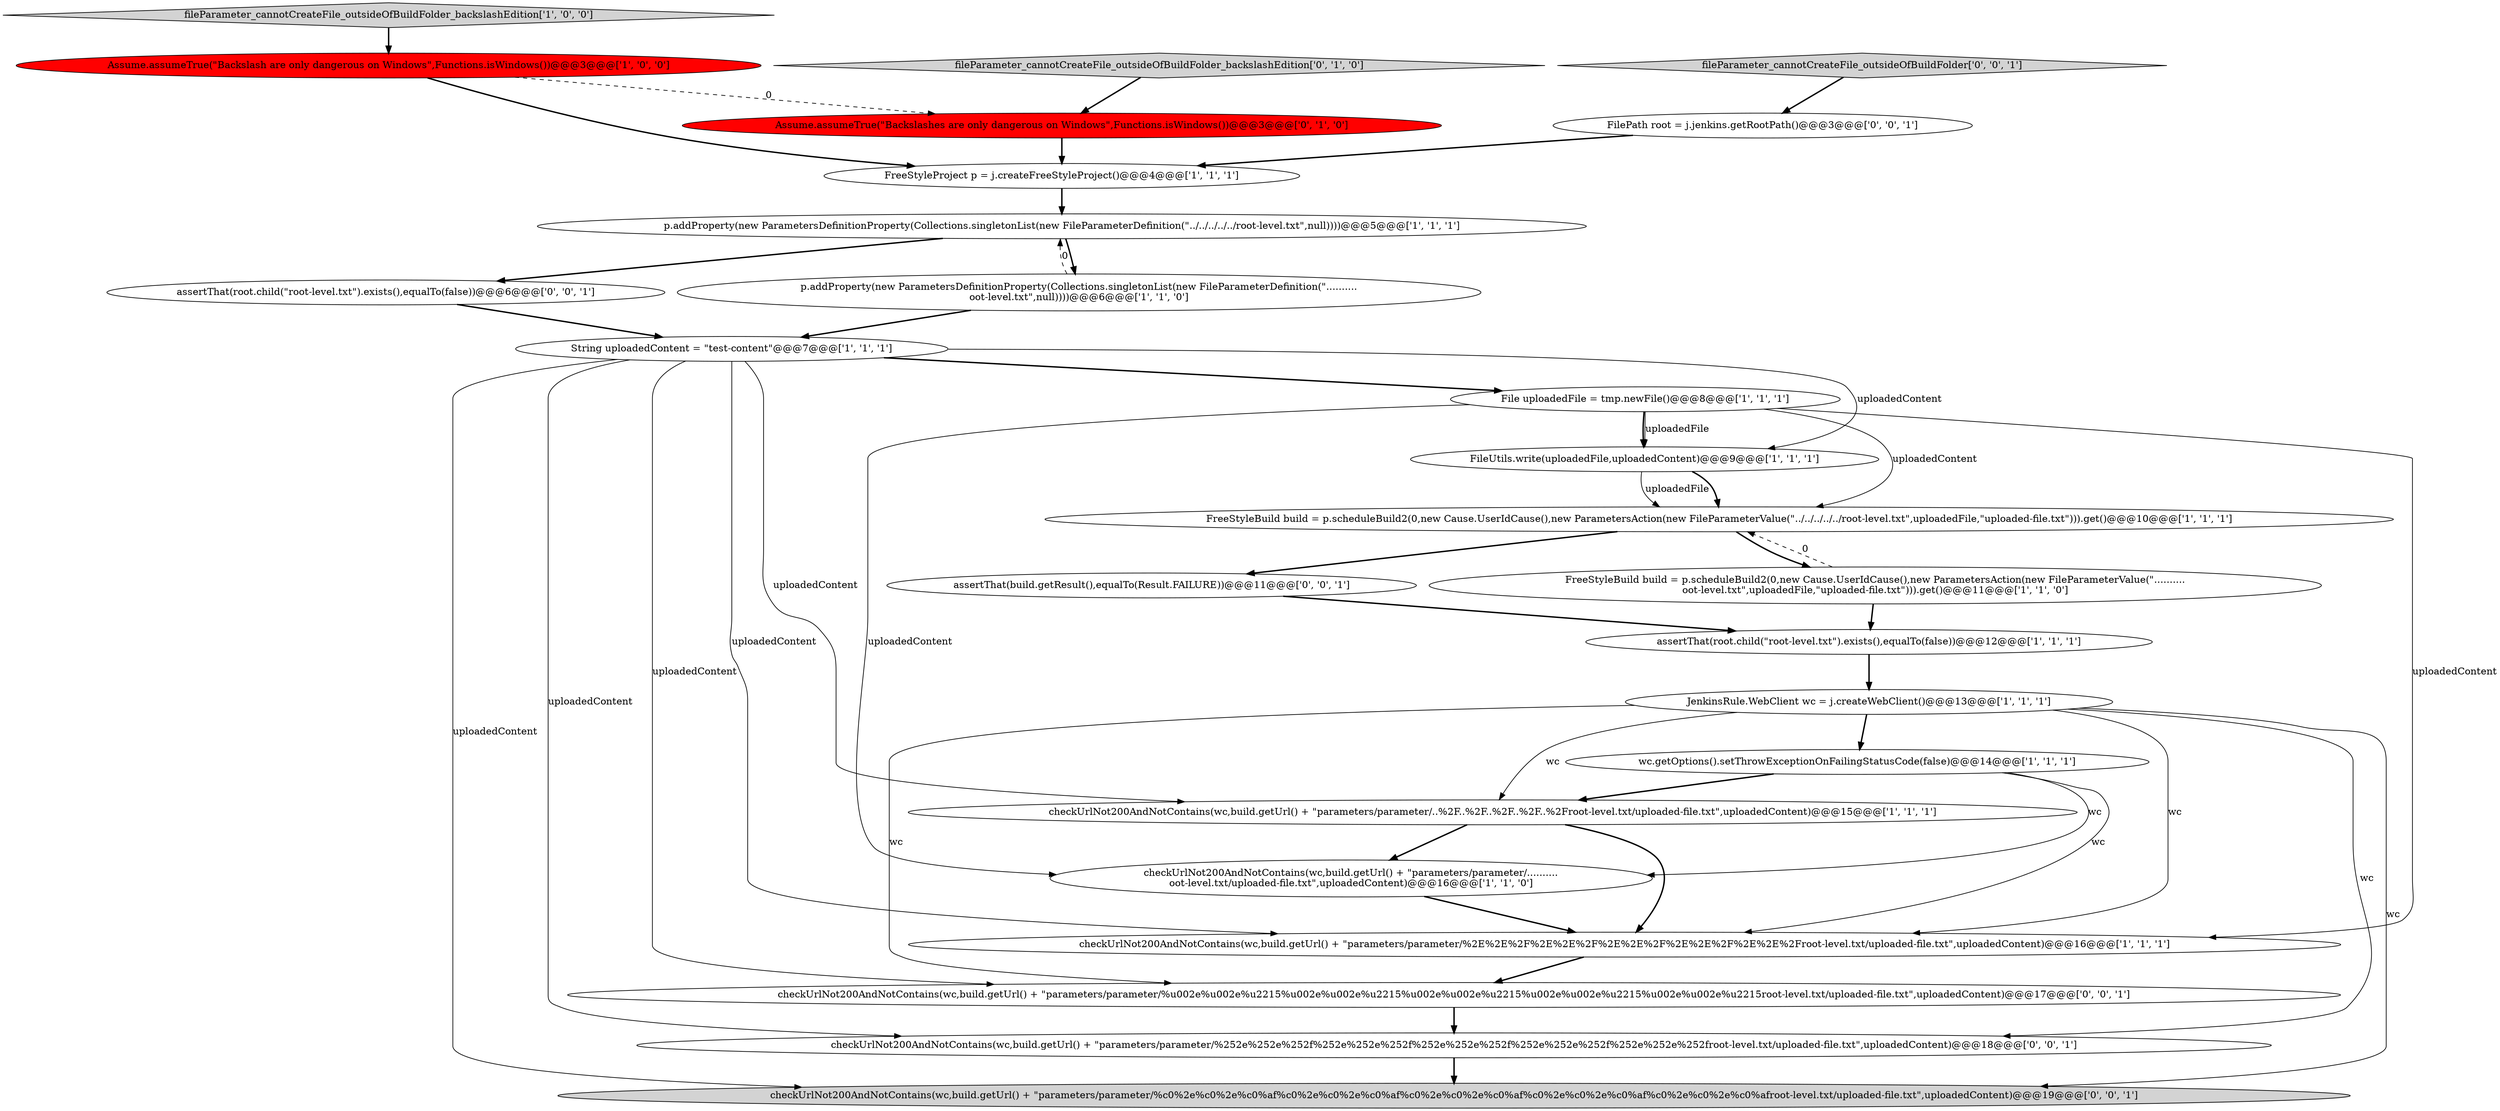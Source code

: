 digraph {
2 [style = filled, label = "checkUrlNot200AndNotContains(wc,build.getUrl() + \"parameters/parameter/..\..\..\..\..\root-level.txt/uploaded-file.txt\",uploadedContent)@@@16@@@['1', '1', '0']", fillcolor = white, shape = ellipse image = "AAA0AAABBB1BBB"];
11 [style = filled, label = "checkUrlNot200AndNotContains(wc,build.getUrl() + \"parameters/parameter/%2E%2E%2F%2E%2E%2F%2E%2E%2F%2E%2E%2F%2E%2E%2Froot-level.txt/uploaded-file.txt\",uploadedContent)@@@16@@@['1', '1', '1']", fillcolor = white, shape = ellipse image = "AAA0AAABBB1BBB"];
17 [style = filled, label = "Assume.assumeTrue(\"Backslashes are only dangerous on Windows\",Functions.isWindows())@@@3@@@['0', '1', '0']", fillcolor = red, shape = ellipse image = "AAA1AAABBB2BBB"];
14 [style = filled, label = "String uploadedContent = \"test-content\"@@@7@@@['1', '1', '1']", fillcolor = white, shape = ellipse image = "AAA0AAABBB1BBB"];
7 [style = filled, label = "FreeStyleBuild build = p.scheduleBuild2(0,new Cause.UserIdCause(),new ParametersAction(new FileParameterValue(\"..\..\..\..\..\root-level.txt\",uploadedFile,\"uploaded-file.txt\"))).get()@@@11@@@['1', '1', '0']", fillcolor = white, shape = ellipse image = "AAA0AAABBB1BBB"];
24 [style = filled, label = "fileParameter_cannotCreateFile_outsideOfBuildFolder['0', '0', '1']", fillcolor = lightgray, shape = diamond image = "AAA0AAABBB3BBB"];
15 [style = filled, label = "Assume.assumeTrue(\"Backslash are only dangerous on Windows\",Functions.isWindows())@@@3@@@['1', '0', '0']", fillcolor = red, shape = ellipse image = "AAA1AAABBB1BBB"];
23 [style = filled, label = "checkUrlNot200AndNotContains(wc,build.getUrl() + \"parameters/parameter/%252e%252e%252f%252e%252e%252f%252e%252e%252f%252e%252e%252f%252e%252e%252froot-level.txt/uploaded-file.txt\",uploadedContent)@@@18@@@['0', '0', '1']", fillcolor = white, shape = ellipse image = "AAA0AAABBB3BBB"];
6 [style = filled, label = "p.addProperty(new ParametersDefinitionProperty(Collections.singletonList(new FileParameterDefinition(\"../../../../../root-level.txt\",null))))@@@5@@@['1', '1', '1']", fillcolor = white, shape = ellipse image = "AAA0AAABBB1BBB"];
0 [style = filled, label = "assertThat(root.child(\"root-level.txt\").exists(),equalTo(false))@@@12@@@['1', '1', '1']", fillcolor = white, shape = ellipse image = "AAA0AAABBB1BBB"];
20 [style = filled, label = "checkUrlNot200AndNotContains(wc,build.getUrl() + \"parameters/parameter/%c0%2e%c0%2e%c0%af%c0%2e%c0%2e%c0%af%c0%2e%c0%2e%c0%af%c0%2e%c0%2e%c0%af%c0%2e%c0%2e%c0%afroot-level.txt/uploaded-file.txt\",uploadedContent)@@@19@@@['0', '0', '1']", fillcolor = lightgray, shape = ellipse image = "AAA0AAABBB3BBB"];
19 [style = filled, label = "assertThat(root.child(\"root-level.txt\").exists(),equalTo(false))@@@6@@@['0', '0', '1']", fillcolor = white, shape = ellipse image = "AAA0AAABBB3BBB"];
18 [style = filled, label = "checkUrlNot200AndNotContains(wc,build.getUrl() + \"parameters/parameter/%u002e%u002e%u2215%u002e%u002e%u2215%u002e%u002e%u2215%u002e%u002e%u2215%u002e%u002e%u2215root-level.txt/uploaded-file.txt\",uploadedContent)@@@17@@@['0', '0', '1']", fillcolor = white, shape = ellipse image = "AAA0AAABBB3BBB"];
21 [style = filled, label = "FilePath root = j.jenkins.getRootPath()@@@3@@@['0', '0', '1']", fillcolor = white, shape = ellipse image = "AAA0AAABBB3BBB"];
16 [style = filled, label = "fileParameter_cannotCreateFile_outsideOfBuildFolder_backslashEdition['0', '1', '0']", fillcolor = lightgray, shape = diamond image = "AAA0AAABBB2BBB"];
10 [style = filled, label = "FreeStyleProject p = j.createFreeStyleProject()@@@4@@@['1', '1', '1']", fillcolor = white, shape = ellipse image = "AAA0AAABBB1BBB"];
4 [style = filled, label = "FreeStyleBuild build = p.scheduleBuild2(0,new Cause.UserIdCause(),new ParametersAction(new FileParameterValue(\"../../../../../root-level.txt\",uploadedFile,\"uploaded-file.txt\"))).get()@@@10@@@['1', '1', '1']", fillcolor = white, shape = ellipse image = "AAA0AAABBB1BBB"];
3 [style = filled, label = "p.addProperty(new ParametersDefinitionProperty(Collections.singletonList(new FileParameterDefinition(\"..\..\..\..\..\root-level.txt\",null))))@@@6@@@['1', '1', '0']", fillcolor = white, shape = ellipse image = "AAA0AAABBB1BBB"];
12 [style = filled, label = "File uploadedFile = tmp.newFile()@@@8@@@['1', '1', '1']", fillcolor = white, shape = ellipse image = "AAA0AAABBB1BBB"];
1 [style = filled, label = "wc.getOptions().setThrowExceptionOnFailingStatusCode(false)@@@14@@@['1', '1', '1']", fillcolor = white, shape = ellipse image = "AAA0AAABBB1BBB"];
22 [style = filled, label = "assertThat(build.getResult(),equalTo(Result.FAILURE))@@@11@@@['0', '0', '1']", fillcolor = white, shape = ellipse image = "AAA0AAABBB3BBB"];
8 [style = filled, label = "fileParameter_cannotCreateFile_outsideOfBuildFolder_backslashEdition['1', '0', '0']", fillcolor = lightgray, shape = diamond image = "AAA0AAABBB1BBB"];
5 [style = filled, label = "FileUtils.write(uploadedFile,uploadedContent)@@@9@@@['1', '1', '1']", fillcolor = white, shape = ellipse image = "AAA0AAABBB1BBB"];
9 [style = filled, label = "JenkinsRule.WebClient wc = j.createWebClient()@@@13@@@['1', '1', '1']", fillcolor = white, shape = ellipse image = "AAA0AAABBB1BBB"];
13 [style = filled, label = "checkUrlNot200AndNotContains(wc,build.getUrl() + \"parameters/parameter/..%2F..%2F..%2F..%2F..%2Froot-level.txt/uploaded-file.txt\",uploadedContent)@@@15@@@['1', '1', '1']", fillcolor = white, shape = ellipse image = "AAA0AAABBB1BBB"];
17->10 [style = bold, label=""];
6->3 [style = bold, label=""];
21->10 [style = bold, label=""];
12->4 [style = solid, label="uploadedContent"];
9->23 [style = solid, label="wc"];
15->10 [style = bold, label=""];
0->9 [style = bold, label=""];
23->20 [style = bold, label=""];
12->2 [style = solid, label="uploadedContent"];
3->6 [style = dashed, label="0"];
8->15 [style = bold, label=""];
12->5 [style = bold, label=""];
18->23 [style = bold, label=""];
14->18 [style = solid, label="uploadedContent"];
14->11 [style = solid, label="uploadedContent"];
3->14 [style = bold, label=""];
7->4 [style = dashed, label="0"];
9->13 [style = solid, label="wc"];
7->0 [style = bold, label=""];
6->19 [style = bold, label=""];
16->17 [style = bold, label=""];
14->23 [style = solid, label="uploadedContent"];
13->11 [style = bold, label=""];
10->6 [style = bold, label=""];
1->13 [style = bold, label=""];
4->7 [style = bold, label=""];
11->18 [style = bold, label=""];
14->13 [style = solid, label="uploadedContent"];
12->11 [style = solid, label="uploadedContent"];
9->20 [style = solid, label="wc"];
19->14 [style = bold, label=""];
22->0 [style = bold, label=""];
12->5 [style = solid, label="uploadedFile"];
24->21 [style = bold, label=""];
9->11 [style = solid, label="wc"];
5->4 [style = solid, label="uploadedFile"];
14->12 [style = bold, label=""];
5->4 [style = bold, label=""];
9->18 [style = solid, label="wc"];
1->2 [style = solid, label="wc"];
14->5 [style = solid, label="uploadedContent"];
15->17 [style = dashed, label="0"];
14->20 [style = solid, label="uploadedContent"];
9->1 [style = bold, label=""];
1->11 [style = solid, label="wc"];
4->22 [style = bold, label=""];
2->11 [style = bold, label=""];
13->2 [style = bold, label=""];
}
